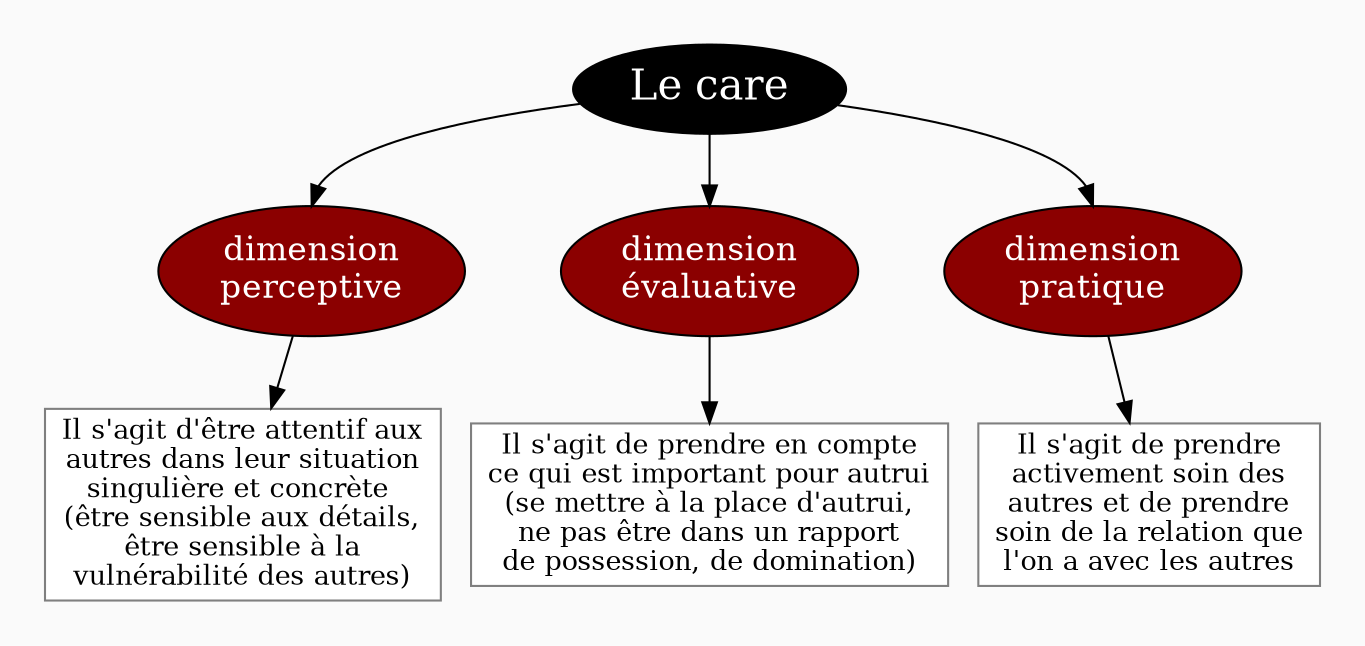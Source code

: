 digraph G {
// Template : diagram
// Usage : cours sur l'éthique et la philosophie moral

//rankdir=LR
splines=true
//splines=curved
bgcolor=grey98
pad=0.3
style=filled
edge[minlen=4]
ranksep=0.1
nodesep=0.2 // valeur à changer ?

// NIVEAU 1
node[style=filled; fillcolor=12 ; fontcolor=white ; fontsize=20]
// a1[label=""]
a1[label="Le care"]


// NIVEAU 2
node[style=filled;fillcolor=red4;fontcolor=white; fontsize=16]
// b1[label=""]
a1->{
b1[label="dimension
perceptive"]    
b2[label="dimension
évaluative"]
b3[label="dimension
pratique"]
}[headport=n]

// NIVEAU 3 (sans intermédiaire)
node [shape=box; style=filled;fillcolor=white;fontcolor=black;color=grey50;fontsize=13]
// c1[label=""]
b1->c1
c1[label="Il s'agit d'être attentif aux
autres dans leur situation
singulière et concrète 
(être sensible aux détails,
être sensible à la
vulnérabilité des autres)"]
b2->c2
c2[label="Il s'agit de prendre en compte
ce qui est important pour autrui
(se mettre à la place d'autrui,
ne pas être dans un rapport
de possession, de domination)"]
b3->c3
c3[label="Il s'agit de prendre
activement soin des
autres et de prendre
soin de la relation que
l'on a avec les autres"]

// INTERMEDIAIRE AVANT NIVEAU 3
node[style=filled;fillcolor=grey78;shape=oval]
// [arrowhead=none]
// bc1[label=""]

// NIVEAU 3 (avec intermédiaire)
node[style="filled";fillcolor=white;shape=box;color=grey50]
// c1[label=""]

// NIVEAU 4
node[style="filled, rounded";fillcolor=white;shape=box;color=grey50]
// d1[label=""]


// ETIQUETTES EN ROUGE
node[shape=plaintext;fontcolor=firebrick3;fillcolor=grey98]
// e1[label=< <B>= Titre</B><BR /><BR />Contenu<BR /> >]
// e1[label=""]
// ->e1[minlen=1;style=invis]


// Remarques
node[color=blue;shape=box;style=filled;margin=0.07;fontcolor=black;fontsize=13]
edge[color=blue;arrowhead="none";xlabel="";style=dashed]
// r1[label=""]
// {rank=same;->r1}
// {rank=same;r1->[dir=back]}


}

